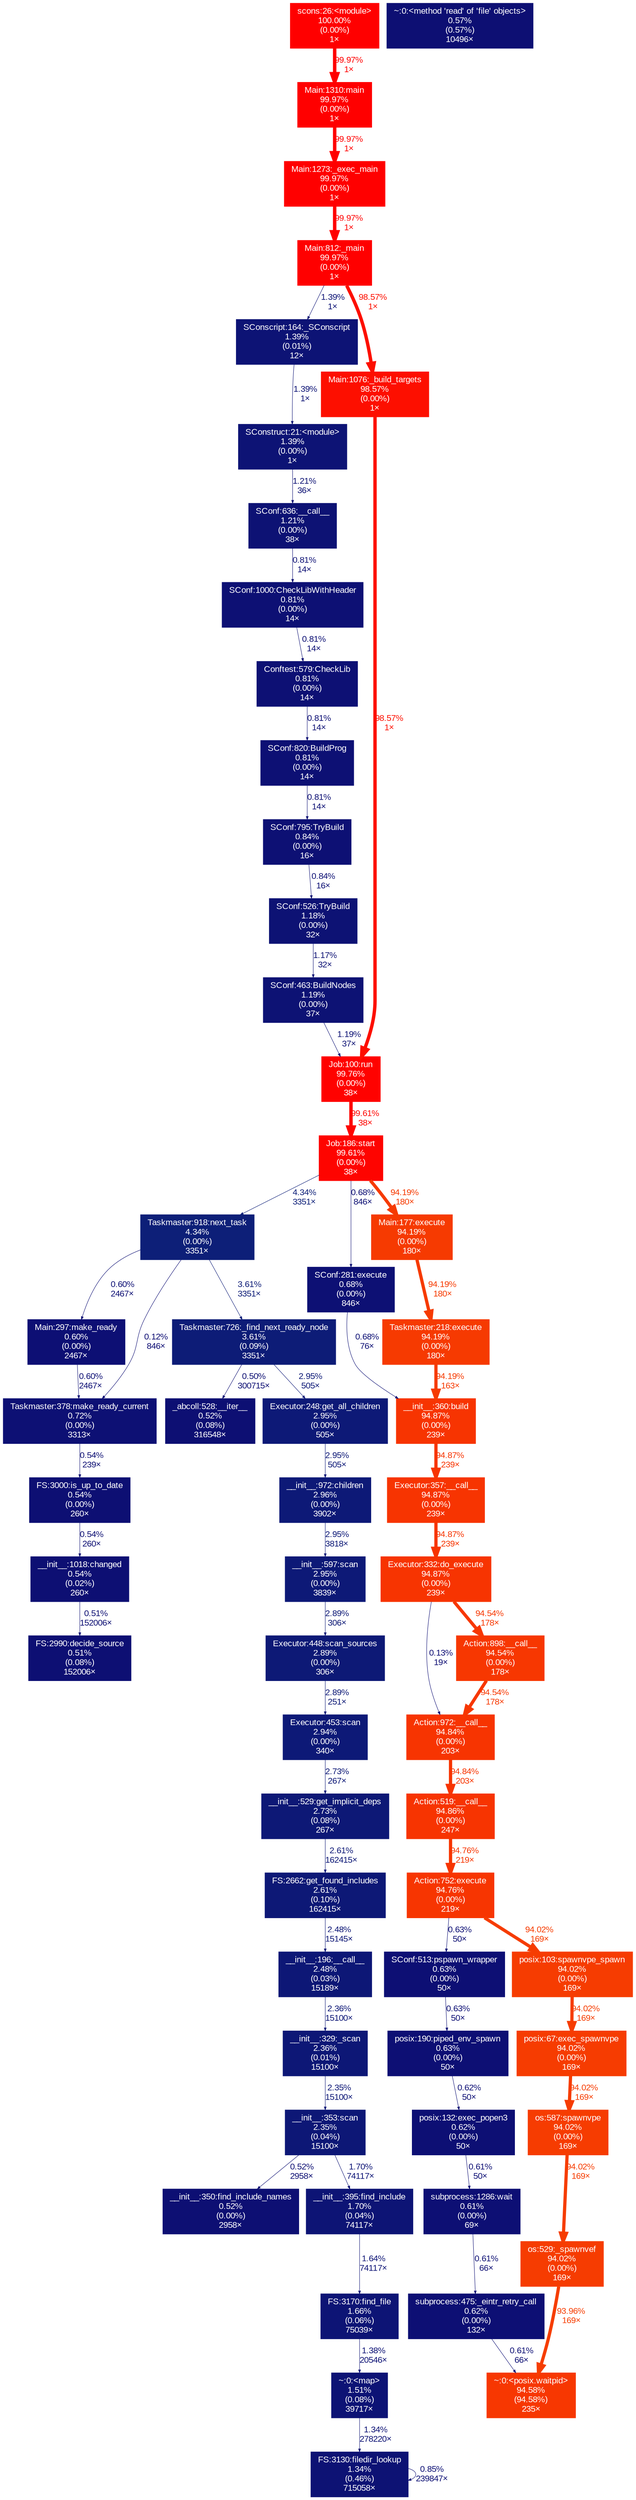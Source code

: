digraph {
	graph [ranksep=0.25, fontname=Arial, nodesep=0.125];
	node [fontname=Arial, style=filled, height=0, width=0, shape=box, fontcolor=white];
	edge [fontname=Arial];
	10 [color="#0d1c77", fontcolor="#ffffff", fontsize="10.00", label="Taskmaster:726:_find_next_ready_node\n3.61%\n(0.09%)\n3351×"];
	10 -> 562 [color="#0d0f73", label="0.50%\n300715×", arrowsize="0.35", fontsize="10.00", fontcolor="#0d0f73", labeldistance="0.50", penwidth="0.50"];
	10 -> 995 [color="#0d1977", label="2.95%\n505×", arrowsize="0.35", fontsize="10.00", fontcolor="#0d1977", labeldistance="0.50", penwidth="0.50"];
	40 [color="#0d1375", fontcolor="#ffffff", fontsize="10.00", label="SConscript:164:_SConscript\n1.39%\n(0.01%)\n12×"];
	40 -> 147 [color="#0d1375", label="1.39%\n1×", arrowsize="0.35", fontsize="10.00", fontcolor="#0d1375", labeldistance="0.50", penwidth="0.50"];
	45 [color="#fe0400", fontcolor="#ffffff", fontsize="10.00", label="Job:186:start\n99.61%\n(0.00%)\n38×"];
	45 -> 1388 [color="#f63a01", label="94.19%\n180×", arrowsize="0.97", fontsize="10.00", fontcolor="#f63a01", labeldistance="3.77", penwidth="3.77"];
	45 -> 268 [color="#0d1f78", label="4.34%\n3351×", arrowsize="0.35", fontsize="10.00", fontcolor="#0d1f78", labeldistance="0.50", penwidth="0.50"];
	45 -> 212 [color="#0d1074", label="0.68%\n846×", arrowsize="0.35", fontsize="10.00", fontcolor="#0d1074", labeldistance="0.50", penwidth="0.50"];
	53 [color="#0d1274", fontcolor="#ffffff", fontsize="10.00", label="SConf:526:TryBuild\n1.18%\n(0.00%)\n32×"];
	53 -> 322 [color="#0d1274", label="1.17%\n32×", arrowsize="0.35", fontsize="10.00", fontcolor="#0d1274", labeldistance="0.50", penwidth="0.50"];
	84 [color="#0d0f74", fontcolor="#ffffff", fontsize="10.00", label="posix:190:piped_env_spawn\n0.63%\n(0.00%)\n50×"];
	84 -> 229 [color="#0d0f74", label="0.62%\n50×", arrowsize="0.35", fontsize="10.00", fontcolor="#0d0f74", labeldistance="0.50", penwidth="0.50"];
	85 [color="#0d0f74", fontcolor="#ffffff", fontsize="10.00", label="SConf:513:pspawn_wrapper\n0.63%\n(0.00%)\n50×"];
	85 -> 84 [color="#0d0f74", label="0.63%\n50×", arrowsize="0.35", fontsize="10.00", fontcolor="#0d0f74", labeldistance="0.50", penwidth="0.50"];
	98 [color="#ff0000", fontcolor="#ffffff", fontsize="10.00", label="Main:812:_main\n99.97%\n(0.00%)\n1×"];
	98 -> 647 [color="#fd0f00", label="98.57%\n1×", arrowsize="0.99", fontsize="10.00", fontcolor="#fd0f00", labeldistance="3.94", penwidth="3.94"];
	98 -> 40 [color="#0d1375", label="1.39%\n1×", arrowsize="0.35", fontsize="10.00", fontcolor="#0d1375", labeldistance="0.50", penwidth="0.50"];
	141 [color="#ff0000", fontcolor="#ffffff", fontsize="10.00", label="Main:1310:main\n99.97%\n(0.00%)\n1×"];
	141 -> 508 [color="#ff0000", label="99.97%\n1×", arrowsize="1.00", fontsize="10.00", fontcolor="#ff0000", labeldistance="4.00", penwidth="4.00"];
	147 [color="#0d1375", fontcolor="#ffffff", fontsize="10.00", label="SConstruct:21:<module>\n1.39%\n(0.00%)\n1×"];
	147 -> 169 [color="#0d1274", label="1.21%\n36×", arrowsize="0.35", fontsize="10.00", fontcolor="#0d1274", labeldistance="0.50", penwidth="0.50"];
	168 [color="#0d1074", fontcolor="#ffffff", fontsize="10.00", label="SConf:1000:CheckLibWithHeader\n0.81%\n(0.00%)\n14×"];
	168 -> 777 [color="#0d1074", label="0.81%\n14×", arrowsize="0.35", fontsize="10.00", fontcolor="#0d1074", labeldistance="0.50", penwidth="0.50"];
	169 [color="#0d1274", fontcolor="#ffffff", fontsize="10.00", label="SConf:636:__call__\n1.21%\n(0.00%)\n38×"];
	169 -> 168 [color="#0d1074", label="0.81%\n14×", arrowsize="0.35", fontsize="10.00", fontcolor="#0d1074", labeldistance="0.50", penwidth="0.50"];
	178 [color="#0d1776", fontcolor="#ffffff", fontsize="10.00", label="__init__:196:__call__\n2.48%\n(0.03%)\n15189×"];
	178 -> 622 [color="#0d1776", label="2.36%\n15100×", arrowsize="0.35", fontsize="10.00", fontcolor="#0d1776", labeldistance="0.50", penwidth="0.50"];
	212 [color="#0d1074", fontcolor="#ffffff", fontsize="10.00", label="SConf:281:execute\n0.68%\n(0.00%)\n846×"];
	212 -> 269 [color="#0d1074", label="0.68%\n76×", arrowsize="0.35", fontsize="10.00", fontcolor="#0d1074", labeldistance="0.50", penwidth="0.50"];
	213 [color="#0d1074", fontcolor="#ffffff", fontsize="10.00", label="Taskmaster:378:make_ready_current\n0.72%\n(0.00%)\n3313×"];
	213 -> 1021 [color="#0d0f73", label="0.54%\n239×", arrowsize="0.35", fontsize="10.00", fontcolor="#0d0f73", labeldistance="0.50", penwidth="0.50"];
	216 [color="#0d1977", fontcolor="#ffffff", fontsize="10.00", label="__init__:597:scan\n2.95%\n(0.00%)\n3839×"];
	216 -> 1401 [color="#0d1976", label="2.89%\n306×", arrowsize="0.35", fontsize="10.00", fontcolor="#0d1976", labeldistance="0.50", penwidth="0.50"];
	218 [color="#0d0f73", fontcolor="#ffffff", fontsize="10.00", label="__init__:1018:changed\n0.54%\n(0.02%)\n260×"];
	218 -> 316 [color="#0d0f73", label="0.51%\n152006×", arrowsize="0.35", fontsize="10.00", fontcolor="#0d0f73", labeldistance="0.50", penwidth="0.50"];
	224 [color="#0d0f74", fontcolor="#ffffff", fontsize="10.00", label="subprocess:1286:wait\n0.61%\n(0.00%)\n69×"];
	224 -> 428 [color="#0d0f74", label="0.61%\n66×", arrowsize="0.35", fontsize="10.00", fontcolor="#0d0f74", labeldistance="0.50", penwidth="0.50"];
	229 [color="#0d0f74", fontcolor="#ffffff", fontsize="10.00", label="posix:132:exec_popen3\n0.62%\n(0.00%)\n50×"];
	229 -> 224 [color="#0d0f74", label="0.61%\n50×", arrowsize="0.35", fontsize="10.00", fontcolor="#0d0f74", labeldistance="0.50", penwidth="0.50"];
	231 [color="#0d1977", fontcolor="#ffffff", fontsize="10.00", label="__init__:972:children\n2.96%\n(0.00%)\n3902×"];
	231 -> 216 [color="#0d1977", label="2.95%\n3818×", arrowsize="0.35", fontsize="10.00", fontcolor="#0d1977", labeldistance="0.50", penwidth="0.50"];
	234 [color="#0d1375", fontcolor="#ffffff", fontsize="10.00", label="~:0:<map>\n1.51%\n(0.08%)\n39717×"];
	234 -> 373 [color="#0d1274", label="1.34%\n278220×", arrowsize="0.35", fontsize="10.00", fontcolor="#0d1274", labeldistance="0.50", penwidth="0.50"];
	251 [color="#0d1776", fontcolor="#ffffff", fontsize="10.00", label="__init__:353:scan\n2.35%\n(0.04%)\n15100×"];
	251 -> 916 [color="#0d0f73", label="0.52%\n2958×", arrowsize="0.35", fontsize="10.00", fontcolor="#0d0f73", labeldistance="0.50", penwidth="0.50"];
	251 -> 565 [color="#0d1475", label="1.70%\n74117×", arrowsize="0.35", fontsize="10.00", fontcolor="#0d1475", labeldistance="0.50", penwidth="0.50"];
	268 [color="#0d1f78", fontcolor="#ffffff", fontsize="10.00", label="Taskmaster:918:next_task\n4.34%\n(0.00%)\n3351×"];
	268 -> 10 [color="#0d1c77", label="3.61%\n3351×", arrowsize="0.35", fontsize="10.00", fontcolor="#0d1c77", labeldistance="0.50", penwidth="0.50"];
	268 -> 1643 [color="#0d0f74", label="0.60%\n2467×", arrowsize="0.35", fontsize="10.00", fontcolor="#0d0f74", labeldistance="0.50", penwidth="0.50"];
	268 -> 213 [color="#0d0d73", label="0.12%\n846×", arrowsize="0.35", fontsize="10.00", fontcolor="#0d0d73", labeldistance="0.50", penwidth="0.50"];
	269 [color="#f73401", fontcolor="#ffffff", fontsize="10.00", label="__init__:360:build\n94.87%\n(0.00%)\n239×"];
	269 -> 932 [color="#f73401", label="94.87%\n239×", arrowsize="0.97", fontsize="10.00", fontcolor="#f73401", labeldistance="3.79", penwidth="3.79"];
	286 [color="#0d1876", fontcolor="#ffffff", fontsize="10.00", label="FS:2662:get_found_includes\n2.61%\n(0.10%)\n162415×"];
	286 -> 178 [color="#0d1776", label="2.48%\n15145×", arrowsize="0.35", fontsize="10.00", fontcolor="#0d1776", labeldistance="0.50", penwidth="0.50"];
	316 [color="#0d0f73", fontcolor="#ffffff", fontsize="10.00", label="FS:2990:decide_source\n0.51%\n(0.08%)\n152006×"];
	318 [color="#ff0000", fontcolor="#ffffff", fontsize="10.00", label="scons:26:<module>\n100.00%\n(0.00%)\n1×"];
	318 -> 141 [color="#ff0000", label="99.97%\n1×", arrowsize="1.00", fontsize="10.00", fontcolor="#ff0000", labeldistance="4.00", penwidth="4.00"];
	322 [color="#0d1274", fontcolor="#ffffff", fontsize="10.00", label="SConf:463:BuildNodes\n1.19%\n(0.00%)\n37×"];
	322 -> 1154 [color="#0d1274", label="1.19%\n37×", arrowsize="0.35", fontsize="10.00", fontcolor="#0d1274", labeldistance="0.50", penwidth="0.50"];
	333 [color="#0d1977", fontcolor="#ffffff", fontsize="10.00", label="Executor:453:scan\n2.94%\n(0.00%)\n340×"];
	333 -> 818 [color="#0d1876", label="2.73%\n267×", arrowsize="0.35", fontsize="10.00", fontcolor="#0d1876", labeldistance="0.50", penwidth="0.50"];
	373 [color="#0d1274", fontcolor="#ffffff", fontsize="10.00", label="FS:3130:filedir_lookup\n1.34%\n(0.46%)\n715058×"];
	373 -> 373 [color="#0d1074", label="0.85%\n239847×", arrowsize="0.35", fontsize="10.00", fontcolor="#0d1074", labeldistance="0.50", penwidth="0.50"];
	377 [color="#f73501", fontcolor="#ffffff", fontsize="10.00", label="Action:752:execute\n94.76%\n(0.00%)\n219×"];
	377 -> 1299 [color="#f63c01", label="94.02%\n169×", arrowsize="0.97", fontsize="10.00", fontcolor="#f63c01", labeldistance="3.76", penwidth="3.76"];
	377 -> 85 [color="#0d0f74", label="0.63%\n50×", arrowsize="0.35", fontsize="10.00", fontcolor="#0d0f74", labeldistance="0.50", penwidth="0.50"];
	428 [color="#0d0f74", fontcolor="#ffffff", fontsize="10.00", label="subprocess:475:_eintr_retry_call\n0.62%\n(0.00%)\n132×"];
	428 -> 1512 [color="#0d0f74", label="0.61%\n66×", arrowsize="0.35", fontsize="10.00", fontcolor="#0d0f74", labeldistance="0.50", penwidth="0.50"];
	453 [color="#0d1074", fontcolor="#ffffff", fontsize="10.00", label="SConf:795:TryBuild\n0.84%\n(0.00%)\n16×"];
	453 -> 53 [color="#0d1074", label="0.84%\n16×", arrowsize="0.35", fontsize="10.00", fontcolor="#0d1074", labeldistance="0.50", penwidth="0.50"];
	487 [color="#f73401", fontcolor="#ffffff", fontsize="10.00", label="Executor:332:do_execute\n94.87%\n(0.00%)\n239×"];
	487 -> 778 [color="#f73701", label="94.54%\n178×", arrowsize="0.97", fontsize="10.00", fontcolor="#f73701", labeldistance="3.78", penwidth="3.78"];
	487 -> 1180 [color="#0d0d73", label="0.13%\n19×", arrowsize="0.35", fontsize="10.00", fontcolor="#0d0d73", labeldistance="0.50", penwidth="0.50"];
	501 [color="#f73401", fontcolor="#ffffff", fontsize="10.00", label="Action:519:__call__\n94.86%\n(0.00%)\n247×"];
	501 -> 377 [color="#f73501", label="94.76%\n219×", arrowsize="0.97", fontsize="10.00", fontcolor="#f73501", labeldistance="3.79", penwidth="3.79"];
	508 [color="#ff0000", fontcolor="#ffffff", fontsize="10.00", label="Main:1273:_exec_main\n99.97%\n(0.00%)\n1×"];
	508 -> 98 [color="#ff0000", label="99.97%\n1×", arrowsize="1.00", fontsize="10.00", fontcolor="#ff0000", labeldistance="4.00", penwidth="4.00"];
	562 [color="#0d0f73", fontcolor="#ffffff", fontsize="10.00", label="_abcoll:528:__iter__\n0.52%\n(0.08%)\n316548×"];
	565 [color="#0d1475", fontcolor="#ffffff", fontsize="10.00", label="__init__:395:find_include\n1.70%\n(0.04%)\n74117×"];
	565 -> 577 [color="#0d1475", label="1.64%\n74117×", arrowsize="0.35", fontsize="10.00", fontcolor="#0d1475", labeldistance="0.50", penwidth="0.50"];
	577 [color="#0d1475", fontcolor="#ffffff", fontsize="10.00", label="FS:3170:find_file\n1.66%\n(0.06%)\n75039×"];
	577 -> 234 [color="#0d1275", label="1.38%\n20546×", arrowsize="0.35", fontsize="10.00", fontcolor="#0d1275", labeldistance="0.50", penwidth="0.50"];
	602 [color="#0d1074", fontcolor="#ffffff", fontsize="10.00", label="SConf:820:BuildProg\n0.81%\n(0.00%)\n14×"];
	602 -> 453 [color="#0d1074", label="0.81%\n14×", arrowsize="0.35", fontsize="10.00", fontcolor="#0d1074", labeldistance="0.50", penwidth="0.50"];
	622 [color="#0d1776", fontcolor="#ffffff", fontsize="10.00", label="__init__:329:_scan\n2.36%\n(0.01%)\n15100×"];
	622 -> 251 [color="#0d1776", label="2.35%\n15100×", arrowsize="0.35", fontsize="10.00", fontcolor="#0d1776", labeldistance="0.50", penwidth="0.50"];
	647 [color="#fd0f00", fontcolor="#ffffff", fontsize="10.00", label="Main:1076:_build_targets\n98.57%\n(0.00%)\n1×"];
	647 -> 1154 [color="#fd0f00", label="98.57%\n1×", arrowsize="0.99", fontsize="10.00", fontcolor="#fd0f00", labeldistance="3.94", penwidth="3.94"];
	707 [color="#f63a01", fontcolor="#ffffff", fontsize="10.00", label="Taskmaster:218:execute\n94.19%\n(0.00%)\n180×"];
	707 -> 269 [color="#f63a01", label="94.19%\n163×", arrowsize="0.97", fontsize="10.00", fontcolor="#f63a01", labeldistance="3.77", penwidth="3.77"];
	777 [color="#0d1074", fontcolor="#ffffff", fontsize="10.00", label="Conftest:579:CheckLib\n0.81%\n(0.00%)\n14×"];
	777 -> 602 [color="#0d1074", label="0.81%\n14×", arrowsize="0.35", fontsize="10.00", fontcolor="#0d1074", labeldistance="0.50", penwidth="0.50"];
	778 [color="#f73701", fontcolor="#ffffff", fontsize="10.00", label="Action:898:__call__\n94.54%\n(0.00%)\n178×"];
	778 -> 1180 [color="#f73701", label="94.54%\n178×", arrowsize="0.97", fontsize="10.00", fontcolor="#f73701", labeldistance="3.78", penwidth="3.78"];
	818 [color="#0d1876", fontcolor="#ffffff", fontsize="10.00", label="__init__:529:get_implicit_deps\n2.73%\n(0.08%)\n267×"];
	818 -> 286 [color="#0d1876", label="2.61%\n162415×", arrowsize="0.35", fontsize="10.00", fontcolor="#0d1876", labeldistance="0.50", penwidth="0.50"];
	914 [color="#f63c01", fontcolor="#ffffff", fontsize="10.00", label="os:529:_spawnvef\n94.02%\n(0.00%)\n169×"];
	914 -> 1512 [color="#f63d01", label="93.96%\n169×", arrowsize="0.97", fontsize="10.00", fontcolor="#f63d01", labeldistance="3.76", penwidth="3.76"];
	916 [color="#0d0f73", fontcolor="#ffffff", fontsize="10.00", label="__init__:350:find_include_names\n0.52%\n(0.00%)\n2958×"];
	932 [color="#f73401", fontcolor="#ffffff", fontsize="10.00", label="Executor:357:__call__\n94.87%\n(0.00%)\n239×"];
	932 -> 487 [color="#f73401", label="94.87%\n239×", arrowsize="0.97", fontsize="10.00", fontcolor="#f73401", labeldistance="3.79", penwidth="3.79"];
	995 [color="#0d1977", fontcolor="#ffffff", fontsize="10.00", label="Executor:248:get_all_children\n2.95%\n(0.00%)\n505×"];
	995 -> 231 [color="#0d1977", label="2.95%\n505×", arrowsize="0.35", fontsize="10.00", fontcolor="#0d1977", labeldistance="0.50", penwidth="0.50"];
	1021 [color="#0d0f73", fontcolor="#ffffff", fontsize="10.00", label="FS:3000:is_up_to_date\n0.54%\n(0.00%)\n260×"];
	1021 -> 218 [color="#0d0f73", label="0.54%\n260×", arrowsize="0.35", fontsize="10.00", fontcolor="#0d0f73", labeldistance="0.50", penwidth="0.50"];
	1154 [color="#ff0200", fontcolor="#ffffff", fontsize="10.00", label="Job:100:run\n99.76%\n(0.00%)\n38×"];
	1154 -> 45 [color="#fe0400", label="99.61%\n38×", arrowsize="1.00", fontsize="10.00", fontcolor="#fe0400", labeldistance="3.98", penwidth="3.98"];
	1180 [color="#f73401", fontcolor="#ffffff", fontsize="10.00", label="Action:972:__call__\n94.84%\n(0.00%)\n203×"];
	1180 -> 501 [color="#f73401", label="94.84%\n203×", arrowsize="0.97", fontsize="10.00", fontcolor="#f73401", labeldistance="3.79", penwidth="3.79"];
	1298 [color="#f63c01", fontcolor="#ffffff", fontsize="10.00", label="posix:67:exec_spawnvpe\n94.02%\n(0.00%)\n169×"];
	1298 -> 1840 [color="#f63c01", label="94.02%\n169×", arrowsize="0.97", fontsize="10.00", fontcolor="#f63c01", labeldistance="3.76", penwidth="3.76"];
	1299 [color="#f63c01", fontcolor="#ffffff", fontsize="10.00", label="posix:103:spawnvpe_spawn\n94.02%\n(0.00%)\n169×"];
	1299 -> 1298 [color="#f63c01", label="94.02%\n169×", arrowsize="0.97", fontsize="10.00", fontcolor="#f63c01", labeldistance="3.76", penwidth="3.76"];
	1388 [color="#f63a01", fontcolor="#ffffff", fontsize="10.00", label="Main:177:execute\n94.19%\n(0.00%)\n180×"];
	1388 -> 707 [color="#f63a01", label="94.19%\n180×", arrowsize="0.97", fontsize="10.00", fontcolor="#f63a01", labeldistance="3.77", penwidth="3.77"];
	1401 [color="#0d1976", fontcolor="#ffffff", fontsize="10.00", label="Executor:448:scan_sources\n2.89%\n(0.00%)\n306×"];
	1401 -> 333 [color="#0d1976", label="2.89%\n251×", arrowsize="0.35", fontsize="10.00", fontcolor="#0d1976", labeldistance="0.50", penwidth="0.50"];
	1512 [color="#f73701", fontcolor="#ffffff", fontsize="10.00", label="~:0:<posix.waitpid>\n94.58%\n(94.58%)\n235×"];
	1643 [color="#0d0f74", fontcolor="#ffffff", fontsize="10.00", label="Main:297:make_ready\n0.60%\n(0.00%)\n2467×"];
	1643 -> 213 [color="#0d0f74", label="0.60%\n2467×", arrowsize="0.35", fontsize="10.00", fontcolor="#0d0f74", labeldistance="0.50", penwidth="0.50"];
	1706 [color="#0d0f73", fontcolor="#ffffff", fontsize="10.00", label="~:0:<method 'read' of 'file' objects>\n0.57%\n(0.57%)\n10496×"];
	1840 [color="#f63c01", fontcolor="#ffffff", fontsize="10.00", label="os:587:spawnvpe\n94.02%\n(0.00%)\n169×"];
	1840 -> 914 [color="#f63c01", label="94.02%\n169×", arrowsize="0.97", fontsize="10.00", fontcolor="#f63c01", labeldistance="3.76", penwidth="3.76"];
}
